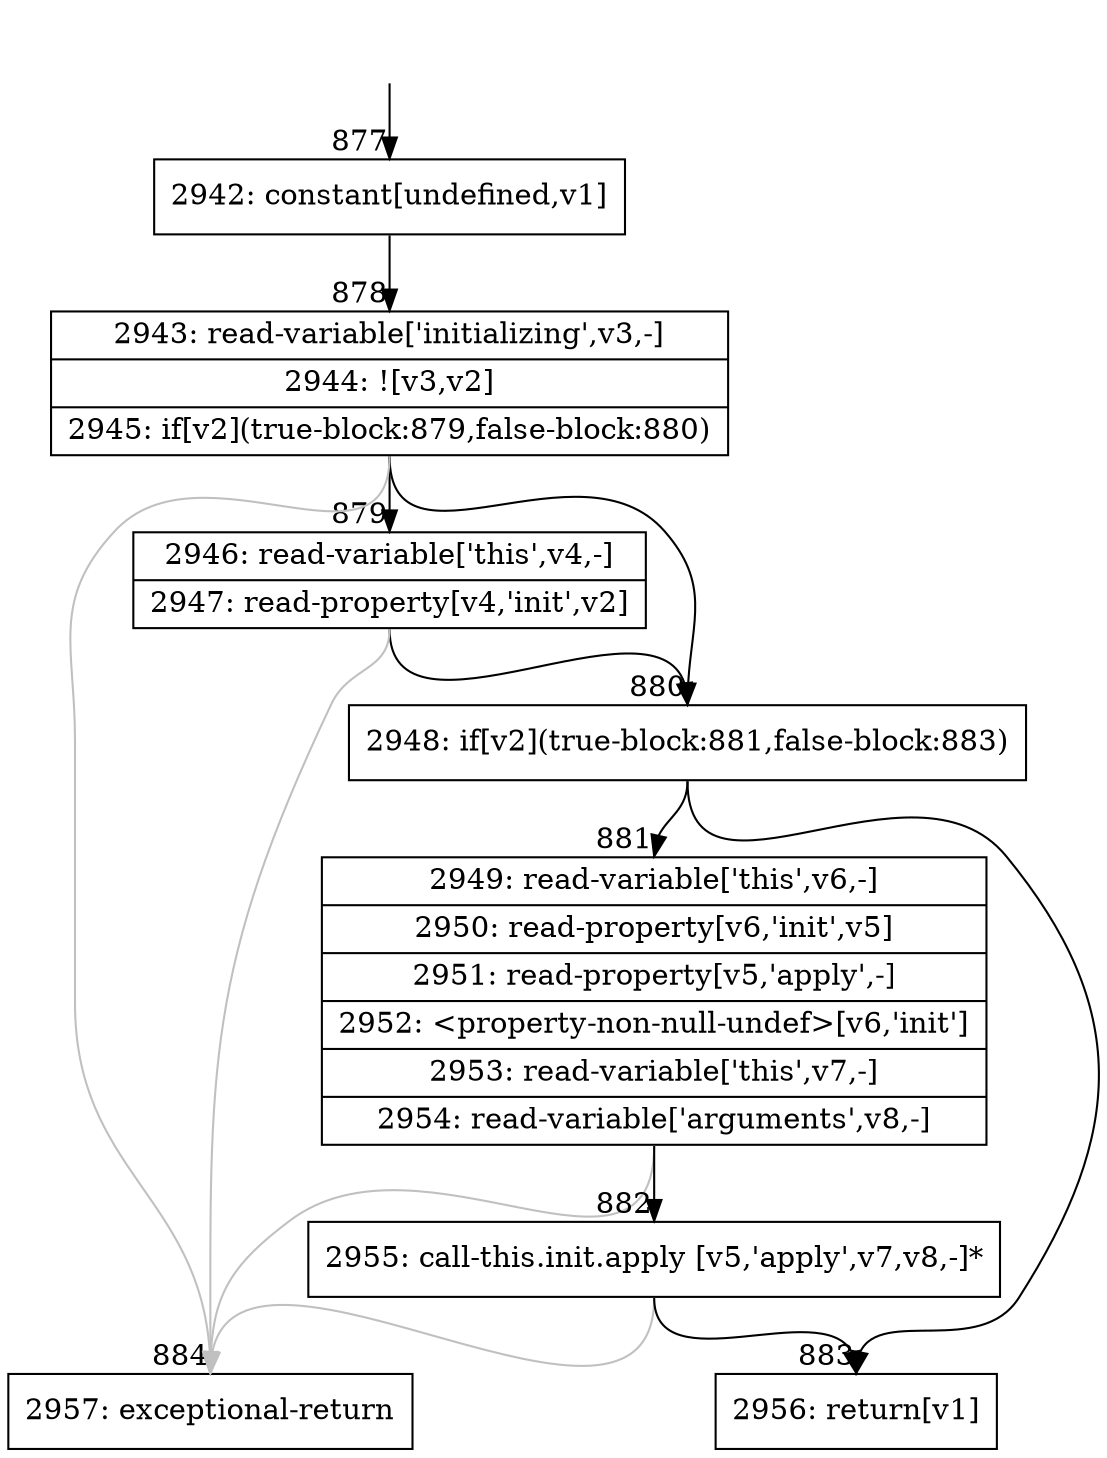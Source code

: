 digraph {
rankdir="TD"
BB_entry65[shape=none,label=""];
BB_entry65 -> BB877 [tailport=s, headport=n, headlabel="    877"]
BB877 [shape=record label="{2942: constant[undefined,v1]}" ] 
BB877 -> BB878 [tailport=s, headport=n, headlabel="      878"]
BB878 [shape=record label="{2943: read-variable['initializing',v3,-]|2944: ![v3,v2]|2945: if[v2](true-block:879,false-block:880)}" ] 
BB878 -> BB880 [tailport=s, headport=n, headlabel="      880"]
BB878 -> BB879 [tailport=s, headport=n, headlabel="      879"]
BB878 -> BB884 [tailport=s, headport=n, color=gray, headlabel="      884"]
BB879 [shape=record label="{2946: read-variable['this',v4,-]|2947: read-property[v4,'init',v2]}" ] 
BB879 -> BB880 [tailport=s, headport=n]
BB879 -> BB884 [tailport=s, headport=n, color=gray]
BB880 [shape=record label="{2948: if[v2](true-block:881,false-block:883)}" ] 
BB880 -> BB881 [tailport=s, headport=n, headlabel="      881"]
BB880 -> BB883 [tailport=s, headport=n, headlabel="      883"]
BB881 [shape=record label="{2949: read-variable['this',v6,-]|2950: read-property[v6,'init',v5]|2951: read-property[v5,'apply',-]|2952: \<property-non-null-undef\>[v6,'init']|2953: read-variable['this',v7,-]|2954: read-variable['arguments',v8,-]}" ] 
BB881 -> BB882 [tailport=s, headport=n, headlabel="      882"]
BB881 -> BB884 [tailport=s, headport=n, color=gray]
BB882 [shape=record label="{2955: call-this.init.apply [v5,'apply',v7,v8,-]*}" ] 
BB882 -> BB883 [tailport=s, headport=n]
BB882 -> BB884 [tailport=s, headport=n, color=gray]
BB883 [shape=record label="{2956: return[v1]}" ] 
BB884 [shape=record label="{2957: exceptional-return}" ] 
//#$~ 777
}
